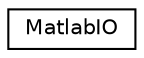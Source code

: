 digraph "Graphical Class Hierarchy"
{
  edge [fontname="Helvetica",fontsize="10",labelfontname="Helvetica",labelfontsize="10"];
  node [fontname="Helvetica",fontsize="10",shape=record];
  rankdir="LR";
  Node1 [label="MatlabIO",height=0.2,width=0.4,color="black", fillcolor="white", style="filled",URL="$classMatlabIO.html",tooltip="Matlab Mat file parser for C++ OpenCV. "];
}

